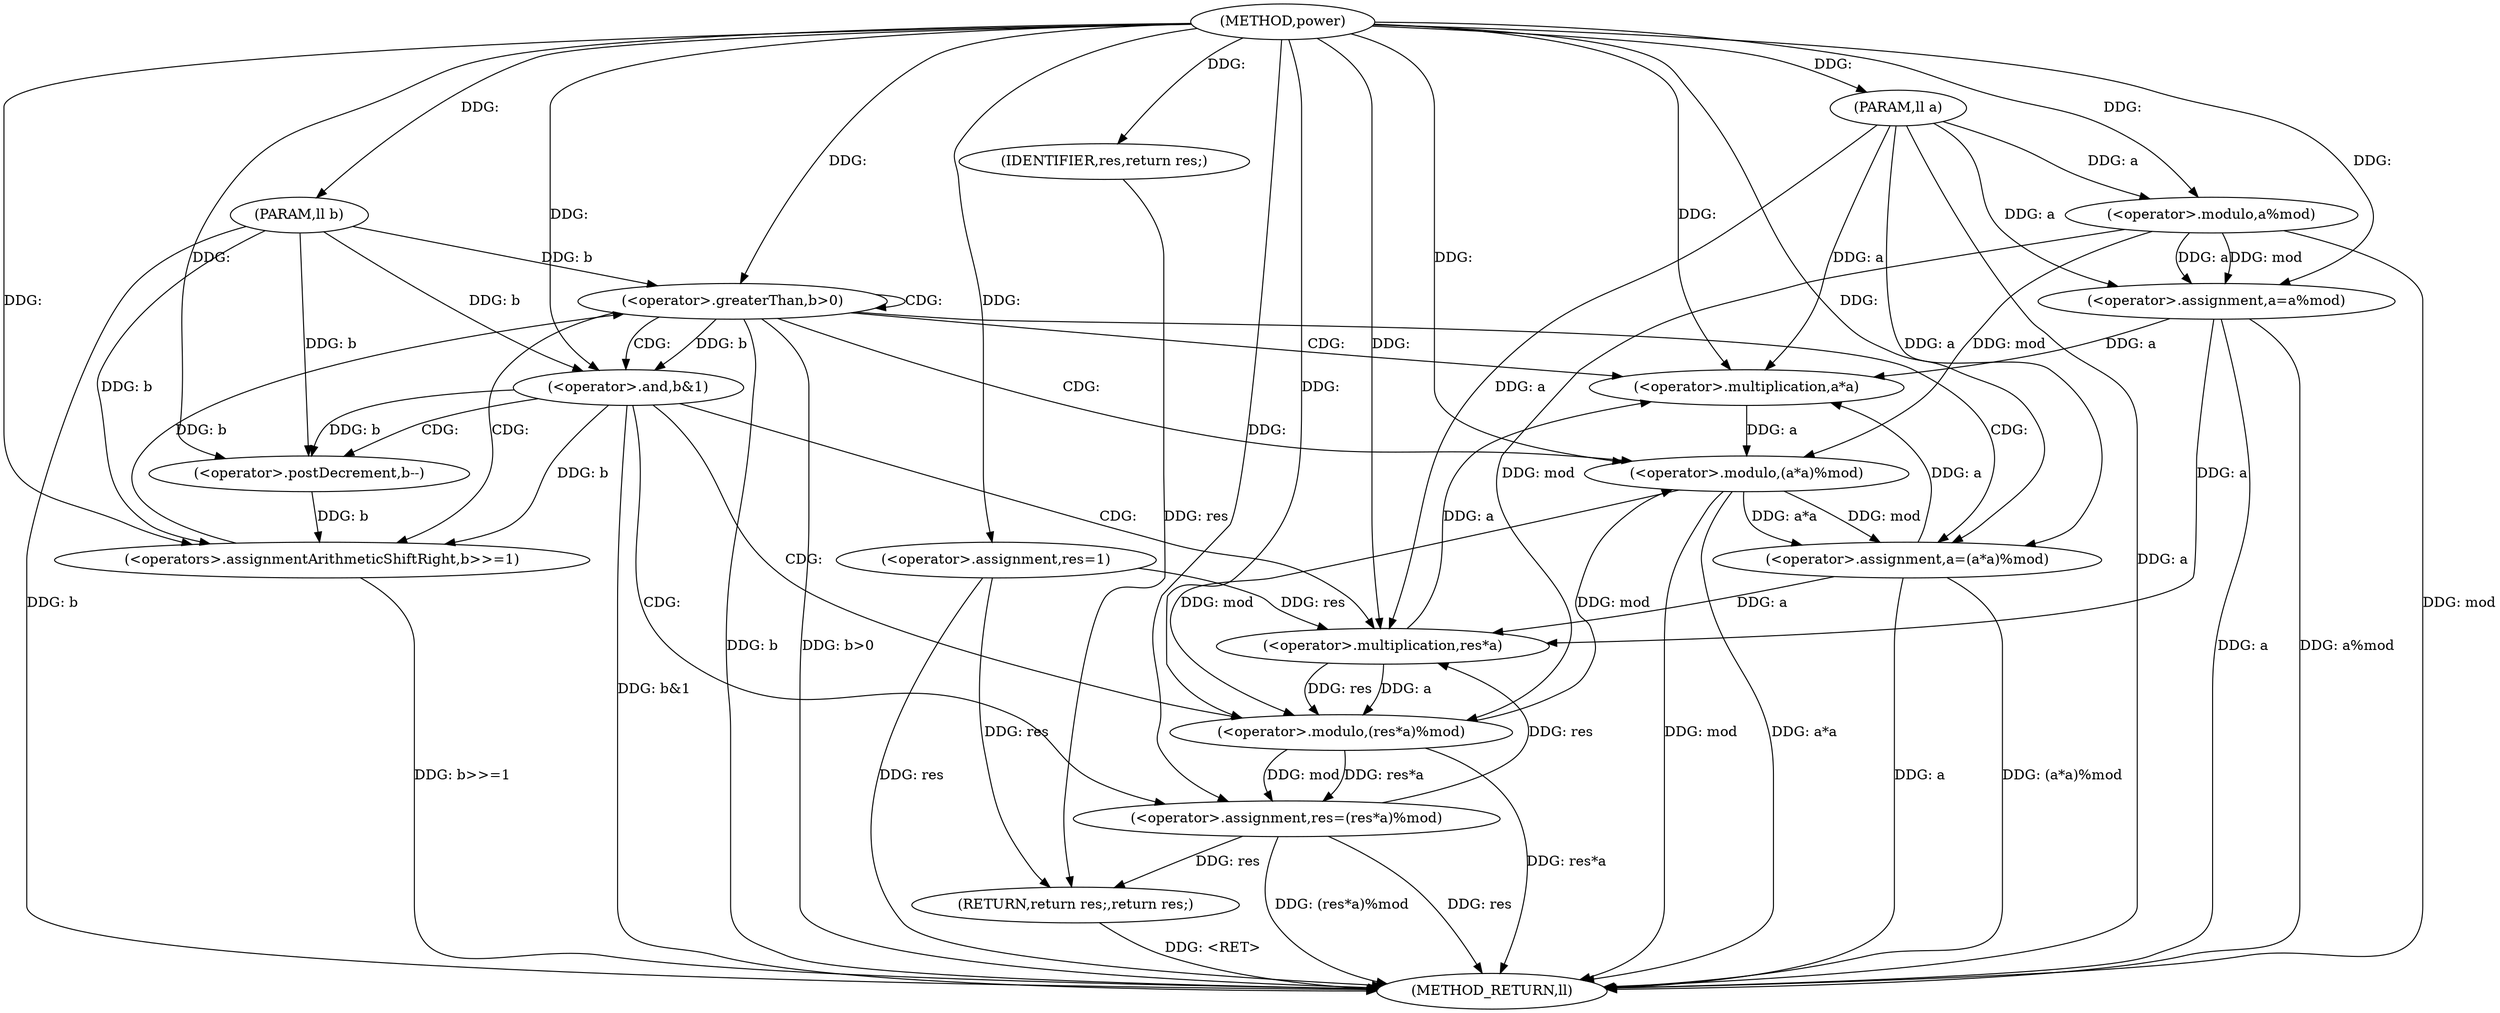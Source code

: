 digraph "power" {  
"1000104" [label = "(METHOD,power)" ]
"1000148" [label = "(METHOD_RETURN,ll)" ]
"1000105" [label = "(PARAM,ll a)" ]
"1000106" [label = "(PARAM,ll b)" ]
"1000109" [label = "(<operator>.assignment,res=1)" ]
"1000112" [label = "(<operator>.assignment,a=a%mod)" ]
"1000146" [label = "(RETURN,return res;,return res;)" ]
"1000118" [label = "(<operator>.greaterThan,b>0)" ]
"1000147" [label = "(IDENTIFIER,res,return res;)" ]
"1000114" [label = "(<operator>.modulo,a%mod)" ]
"1000136" [label = "(<operator>.assignment,a=(a*a)%mod)" ]
"1000143" [label = "(<operators>.assignmentArithmeticShiftRight,b>>=1)" ]
"1000123" [label = "(<operator>.and,b&1)" ]
"1000127" [label = "(<operator>.assignment,res=(res*a)%mod)" ]
"1000134" [label = "(<operator>.postDecrement,b--)" ]
"1000138" [label = "(<operator>.modulo,(a*a)%mod)" ]
"1000139" [label = "(<operator>.multiplication,a*a)" ]
"1000129" [label = "(<operator>.modulo,(res*a)%mod)" ]
"1000130" [label = "(<operator>.multiplication,res*a)" ]
  "1000146" -> "1000148"  [ label = "DDG: <RET>"] 
  "1000105" -> "1000148"  [ label = "DDG: a"] 
  "1000106" -> "1000148"  [ label = "DDG: b"] 
  "1000109" -> "1000148"  [ label = "DDG: res"] 
  "1000112" -> "1000148"  [ label = "DDG: a"] 
  "1000114" -> "1000148"  [ label = "DDG: mod"] 
  "1000112" -> "1000148"  [ label = "DDG: a%mod"] 
  "1000118" -> "1000148"  [ label = "DDG: b"] 
  "1000118" -> "1000148"  [ label = "DDG: b>0"] 
  "1000123" -> "1000148"  [ label = "DDG: b&1"] 
  "1000127" -> "1000148"  [ label = "DDG: res"] 
  "1000129" -> "1000148"  [ label = "DDG: res*a"] 
  "1000127" -> "1000148"  [ label = "DDG: (res*a)%mod"] 
  "1000136" -> "1000148"  [ label = "DDG: a"] 
  "1000138" -> "1000148"  [ label = "DDG: a*a"] 
  "1000138" -> "1000148"  [ label = "DDG: mod"] 
  "1000136" -> "1000148"  [ label = "DDG: (a*a)%mod"] 
  "1000143" -> "1000148"  [ label = "DDG: b>>=1"] 
  "1000104" -> "1000105"  [ label = "DDG: "] 
  "1000104" -> "1000106"  [ label = "DDG: "] 
  "1000104" -> "1000109"  [ label = "DDG: "] 
  "1000114" -> "1000112"  [ label = "DDG: a"] 
  "1000114" -> "1000112"  [ label = "DDG: mod"] 
  "1000147" -> "1000146"  [ label = "DDG: res"] 
  "1000109" -> "1000146"  [ label = "DDG: res"] 
  "1000127" -> "1000146"  [ label = "DDG: res"] 
  "1000105" -> "1000112"  [ label = "DDG: a"] 
  "1000104" -> "1000112"  [ label = "DDG: "] 
  "1000104" -> "1000147"  [ label = "DDG: "] 
  "1000105" -> "1000114"  [ label = "DDG: a"] 
  "1000104" -> "1000114"  [ label = "DDG: "] 
  "1000143" -> "1000118"  [ label = "DDG: b"] 
  "1000106" -> "1000118"  [ label = "DDG: b"] 
  "1000104" -> "1000118"  [ label = "DDG: "] 
  "1000138" -> "1000136"  [ label = "DDG: mod"] 
  "1000138" -> "1000136"  [ label = "DDG: a*a"] 
  "1000105" -> "1000136"  [ label = "DDG: a"] 
  "1000104" -> "1000136"  [ label = "DDG: "] 
  "1000123" -> "1000143"  [ label = "DDG: b"] 
  "1000134" -> "1000143"  [ label = "DDG: b"] 
  "1000106" -> "1000143"  [ label = "DDG: b"] 
  "1000104" -> "1000143"  [ label = "DDG: "] 
  "1000118" -> "1000123"  [ label = "DDG: b"] 
  "1000106" -> "1000123"  [ label = "DDG: b"] 
  "1000104" -> "1000123"  [ label = "DDG: "] 
  "1000129" -> "1000127"  [ label = "DDG: mod"] 
  "1000129" -> "1000127"  [ label = "DDG: res*a"] 
  "1000139" -> "1000138"  [ label = "DDG: a"] 
  "1000114" -> "1000138"  [ label = "DDG: mod"] 
  "1000129" -> "1000138"  [ label = "DDG: mod"] 
  "1000104" -> "1000138"  [ label = "DDG: "] 
  "1000104" -> "1000127"  [ label = "DDG: "] 
  "1000123" -> "1000134"  [ label = "DDG: b"] 
  "1000106" -> "1000134"  [ label = "DDG: b"] 
  "1000104" -> "1000134"  [ label = "DDG: "] 
  "1000112" -> "1000139"  [ label = "DDG: a"] 
  "1000130" -> "1000139"  [ label = "DDG: a"] 
  "1000136" -> "1000139"  [ label = "DDG: a"] 
  "1000105" -> "1000139"  [ label = "DDG: a"] 
  "1000104" -> "1000139"  [ label = "DDG: "] 
  "1000130" -> "1000129"  [ label = "DDG: a"] 
  "1000130" -> "1000129"  [ label = "DDG: res"] 
  "1000114" -> "1000129"  [ label = "DDG: mod"] 
  "1000138" -> "1000129"  [ label = "DDG: mod"] 
  "1000104" -> "1000129"  [ label = "DDG: "] 
  "1000109" -> "1000130"  [ label = "DDG: res"] 
  "1000127" -> "1000130"  [ label = "DDG: res"] 
  "1000104" -> "1000130"  [ label = "DDG: "] 
  "1000112" -> "1000130"  [ label = "DDG: a"] 
  "1000136" -> "1000130"  [ label = "DDG: a"] 
  "1000105" -> "1000130"  [ label = "DDG: a"] 
  "1000118" -> "1000143"  [ label = "CDG: "] 
  "1000118" -> "1000123"  [ label = "CDG: "] 
  "1000118" -> "1000139"  [ label = "CDG: "] 
  "1000118" -> "1000136"  [ label = "CDG: "] 
  "1000118" -> "1000118"  [ label = "CDG: "] 
  "1000118" -> "1000138"  [ label = "CDG: "] 
  "1000123" -> "1000127"  [ label = "CDG: "] 
  "1000123" -> "1000129"  [ label = "CDG: "] 
  "1000123" -> "1000130"  [ label = "CDG: "] 
  "1000123" -> "1000134"  [ label = "CDG: "] 
}
